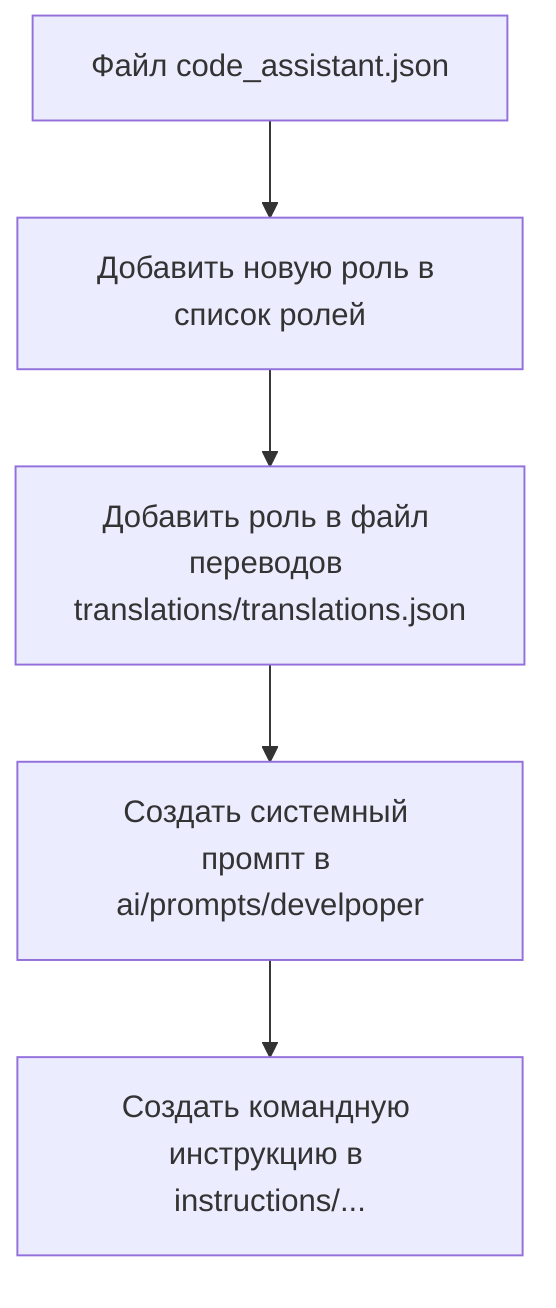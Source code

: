 graph TD
    A[Файл code_assistant.json] --> B[Добавить новую роль в список ролей]
    B --> C[Добавить роль в файл переводов translations/translations.json]
    C --> D[Создать системный промпт в ai/prompts/develpoper]
    D --> E[Создать командную инструкцию в instructions/...]